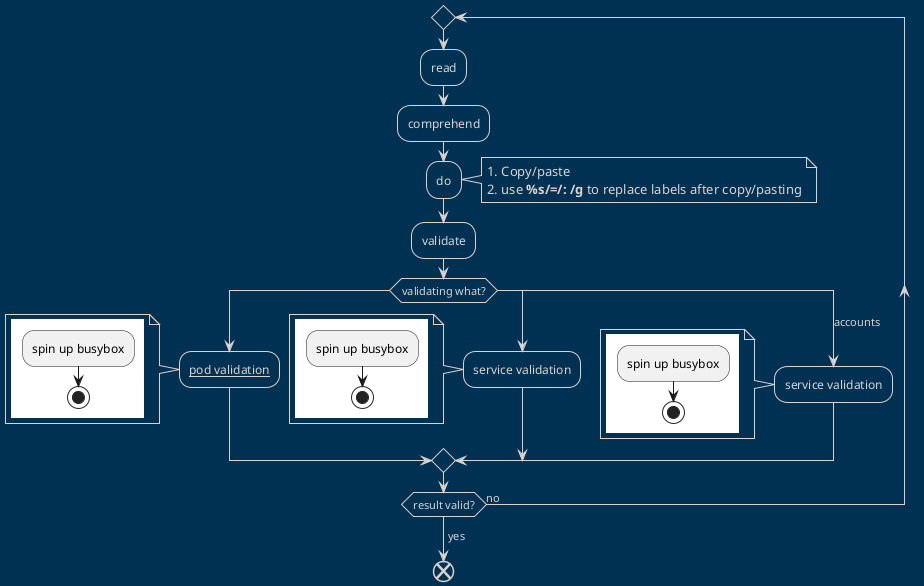 @startuml ckx-exams-heutistics
!theme blueprint
repeat
    :read;
    :comprehend;
    :do;
    note right 
    1. Copy/paste
    2. use **%s/=/: /g** to replace labels after copy/pasting
    end note
    :validate;
    switch (validating what?)
    case ()
    :[[http://plantuml.com pod validation]];
        note
        {{
            :spin up busybox;
            stop
        }}
        end note
    case ()
    :service validation;
        note
        {{
            :spin up busybox;
            stop
        }}
        end note
    case (accounts)
    :service validation;
        note
        {{
            :spin up busybox;
            stop
        }}
        end note
    endswitch

repeat while (result valid?) is (no)
->yes;
end
@enduml